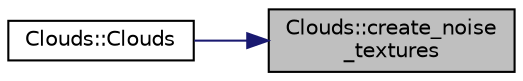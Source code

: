 digraph "Clouds::create_noise_textures"
{
 // INTERACTIVE_SVG=YES
 // LATEX_PDF_SIZE
  bgcolor="transparent";
  edge [fontname="Helvetica",fontsize="10",labelfontname="Helvetica",labelfontsize="10"];
  node [fontname="Helvetica",fontsize="10",shape=record];
  rankdir="RL";
  Node1 [label="Clouds::create_noise\l_textures",height=0.2,width=0.4,color="black", fillcolor="grey75", style="filled", fontcolor="black",tooltip=" "];
  Node1 -> Node2 [dir="back",color="midnightblue",fontsize="10",style="solid",fontname="Helvetica"];
  Node2 [label="Clouds::Clouds",height=0.2,width=0.4,color="black",URL="$d5/d7e/class_clouds.html#a542921cde6f80e976d3a11569b10b2d3",tooltip=" "];
}

